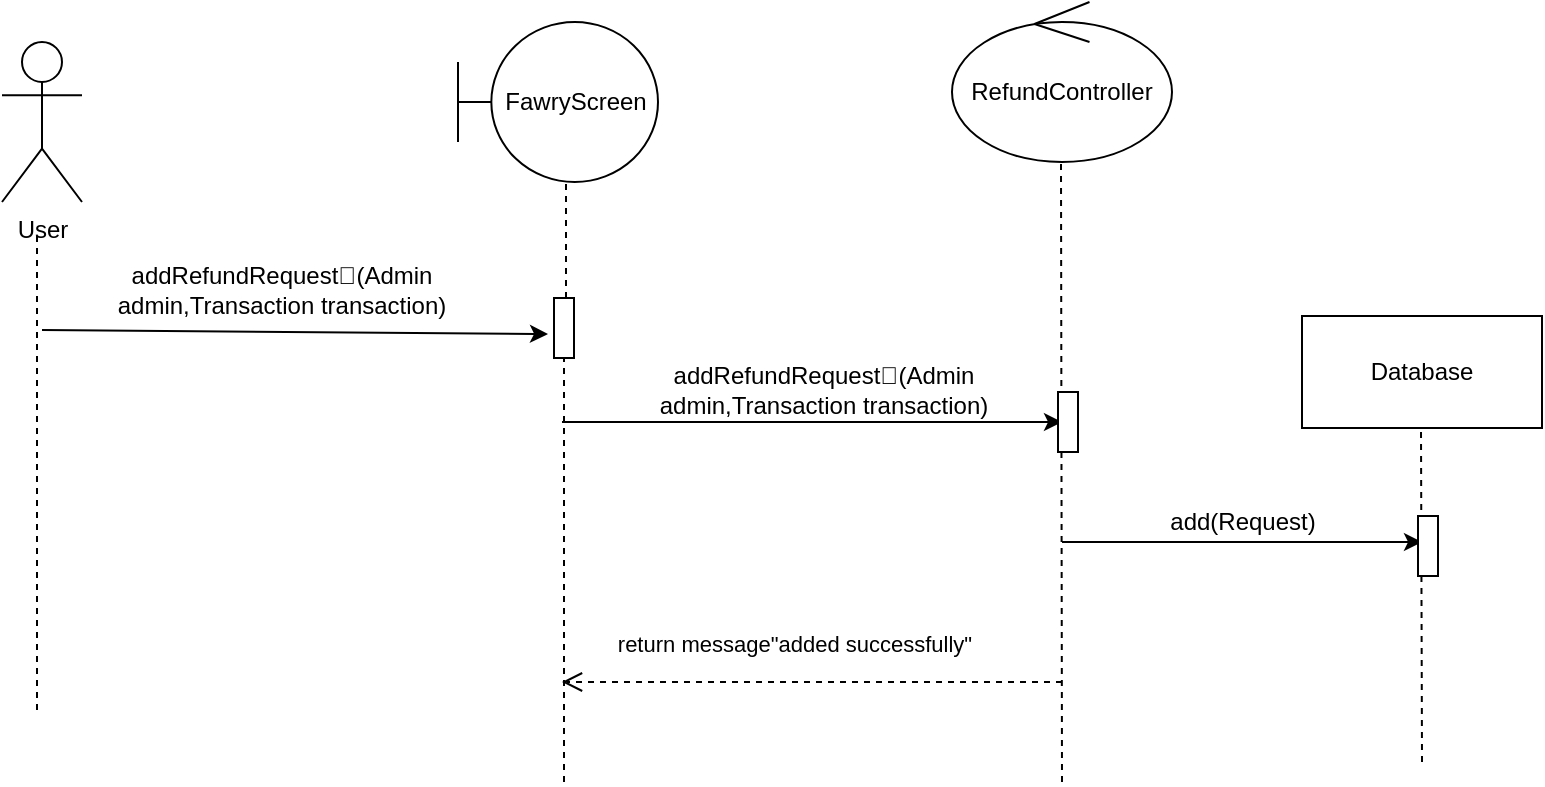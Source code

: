 <mxfile version="20.6.0" type="device"><diagram id="Nge0kKWgUz1LTwc6iZ1b" name="Page-1"><mxGraphModel dx="868" dy="482" grid="1" gridSize="10" guides="1" tooltips="1" connect="1" arrows="1" fold="1" page="1" pageScale="1" pageWidth="850" pageHeight="1100" math="0" shadow="0"><root><mxCell id="0"/><mxCell id="1" parent="0"/><mxCell id="nkGcv-w-LzymJPYXrsht-1" value="User" style="shape=umlActor;verticalLabelPosition=bottom;verticalAlign=top;html=1;outlineConnect=0;" parent="1" vertex="1"><mxGeometry x="40" y="60" width="40" height="80" as="geometry"/></mxCell><mxCell id="nkGcv-w-LzymJPYXrsht-4" value="" style="endArrow=classic;html=1;rounded=0;entryX=-0.3;entryY=0.6;entryDx=0;entryDy=0;entryPerimeter=0;" parent="1" target="nkGcv-w-LzymJPYXrsht-2" edge="1"><mxGeometry width="50" height="50" relative="1" as="geometry"><mxPoint x="60" y="204" as="sourcePoint"/><mxPoint x="280" y="204" as="targetPoint"/></mxGeometry></mxCell><mxCell id="nkGcv-w-LzymJPYXrsht-5" value="addRefundRequest(ِAdmin admin,Transaction transaction)" style="text;html=1;strokeColor=none;fillColor=none;align=center;verticalAlign=middle;whiteSpace=wrap;rounded=0;" parent="1" vertex="1"><mxGeometry x="80" y="175" width="200" height="17" as="geometry"/></mxCell><mxCell id="nkGcv-w-LzymJPYXrsht-6" value="" style="endArrow=classic;html=1;rounded=0;" parent="1" edge="1"><mxGeometry width="50" height="50" relative="1" as="geometry"><mxPoint x="320" y="250" as="sourcePoint"/><mxPoint x="570" y="250" as="targetPoint"/></mxGeometry></mxCell><mxCell id="nkGcv-w-LzymJPYXrsht-7" value="addRefundRequest(ِAdmin admin,Transaction transaction)" style="text;html=1;strokeColor=none;fillColor=none;align=center;verticalAlign=middle;whiteSpace=wrap;rounded=0;" parent="1" vertex="1"><mxGeometry x="351" y="225" width="200" height="17" as="geometry"/></mxCell><mxCell id="nkGcv-w-LzymJPYXrsht-10" value="return message&quot;added successfully&quot;" style="html=1;verticalAlign=bottom;endArrow=open;dashed=1;endSize=8;rounded=0;startArrow=none;" parent="1" edge="1"><mxGeometry x="0.077" y="-10" relative="1" as="geometry"><mxPoint x="570" y="380" as="sourcePoint"/><mxPoint x="320" y="380" as="targetPoint"/><mxPoint as="offset"/></mxGeometry></mxCell><mxCell id="nkGcv-w-LzymJPYXrsht-11" value="FawryScreen" style="shape=umlBoundary;whiteSpace=wrap;html=1;" parent="1" vertex="1"><mxGeometry x="268" y="50" width="100" height="80" as="geometry"/></mxCell><mxCell id="nkGcv-w-LzymJPYXrsht-12" value="RefundController" style="ellipse;shape=umlControl;whiteSpace=wrap;html=1;" parent="1" vertex="1"><mxGeometry x="515" y="40" width="110" height="80" as="geometry"/></mxCell><mxCell id="nkGcv-w-LzymJPYXrsht-13" value="" style="endArrow=none;dashed=1;html=1;rounded=0;entryX=0.5;entryY=1;entryDx=0;entryDy=0;" parent="1" edge="1"><mxGeometry width="50" height="50" relative="1" as="geometry"><mxPoint x="57.5" y="394" as="sourcePoint"/><mxPoint x="57.5" y="154" as="targetPoint"/></mxGeometry></mxCell><mxCell id="nkGcv-w-LzymJPYXrsht-20" value="" style="endArrow=none;dashed=1;html=1;rounded=0;entryX=0.5;entryY=1;entryDx=0;entryDy=0;startArrow=none;" parent="1" source="nkGcv-w-LzymJPYXrsht-2" edge="1"><mxGeometry width="50" height="50" relative="1" as="geometry"><mxPoint x="322" y="370" as="sourcePoint"/><mxPoint x="322" y="130" as="targetPoint"/></mxGeometry></mxCell><mxCell id="nkGcv-w-LzymJPYXrsht-2" value="" style="html=1;points=[];perimeter=orthogonalPerimeter;" parent="1" vertex="1"><mxGeometry x="316" y="188" width="10" height="30" as="geometry"/></mxCell><mxCell id="nkGcv-w-LzymJPYXrsht-24" value="" style="endArrow=none;dashed=1;html=1;rounded=0;entryX=0.5;entryY=1;entryDx=0;entryDy=0;" parent="1" target="nkGcv-w-LzymJPYXrsht-2" edge="1"><mxGeometry width="50" height="50" relative="1" as="geometry"><mxPoint x="321" y="430" as="sourcePoint"/><mxPoint x="322" y="130" as="targetPoint"/></mxGeometry></mxCell><mxCell id="nkGcv-w-LzymJPYXrsht-25" value="" style="endArrow=none;dashed=1;html=1;rounded=0;entryX=0.5;entryY=1;entryDx=0;entryDy=0;" parent="1" edge="1"><mxGeometry width="50" height="50" relative="1" as="geometry"><mxPoint x="570" y="430" as="sourcePoint"/><mxPoint x="569.5" y="120" as="targetPoint"/></mxGeometry></mxCell><mxCell id="nkGcv-w-LzymJPYXrsht-27" value="Database" style="rounded=0;whiteSpace=wrap;html=1;" parent="1" vertex="1"><mxGeometry x="690" y="197" width="120" height="56" as="geometry"/></mxCell><mxCell id="nkGcv-w-LzymJPYXrsht-28" value="" style="endArrow=none;dashed=1;html=1;rounded=0;entryX=0.5;entryY=1;entryDx=0;entryDy=0;" parent="1" edge="1"><mxGeometry width="50" height="50" relative="1" as="geometry"><mxPoint x="750" y="420" as="sourcePoint"/><mxPoint x="749.5" y="253" as="targetPoint"/></mxGeometry></mxCell><mxCell id="nkGcv-w-LzymJPYXrsht-29" value="" style="endArrow=classic;html=1;rounded=0;" parent="1" edge="1"><mxGeometry width="50" height="50" relative="1" as="geometry"><mxPoint x="570" y="310" as="sourcePoint"/><mxPoint x="750" y="310" as="targetPoint"/></mxGeometry></mxCell><mxCell id="nkGcv-w-LzymJPYXrsht-30" value="add(Request)" style="text;html=1;align=center;verticalAlign=middle;resizable=0;points=[];autosize=1;strokeColor=none;fillColor=none;" parent="1" vertex="1"><mxGeometry x="615" y="290" width="90" height="20" as="geometry"/></mxCell><mxCell id="nkGcv-w-LzymJPYXrsht-31" value="" style="html=1;points=[];perimeter=orthogonalPerimeter;" parent="1" vertex="1"><mxGeometry x="568" y="235" width="10" height="30" as="geometry"/></mxCell><mxCell id="nkGcv-w-LzymJPYXrsht-32" value="" style="html=1;points=[];perimeter=orthogonalPerimeter;" parent="1" vertex="1"><mxGeometry x="748" y="297" width="10" height="30" as="geometry"/></mxCell></root></mxGraphModel></diagram></mxfile>